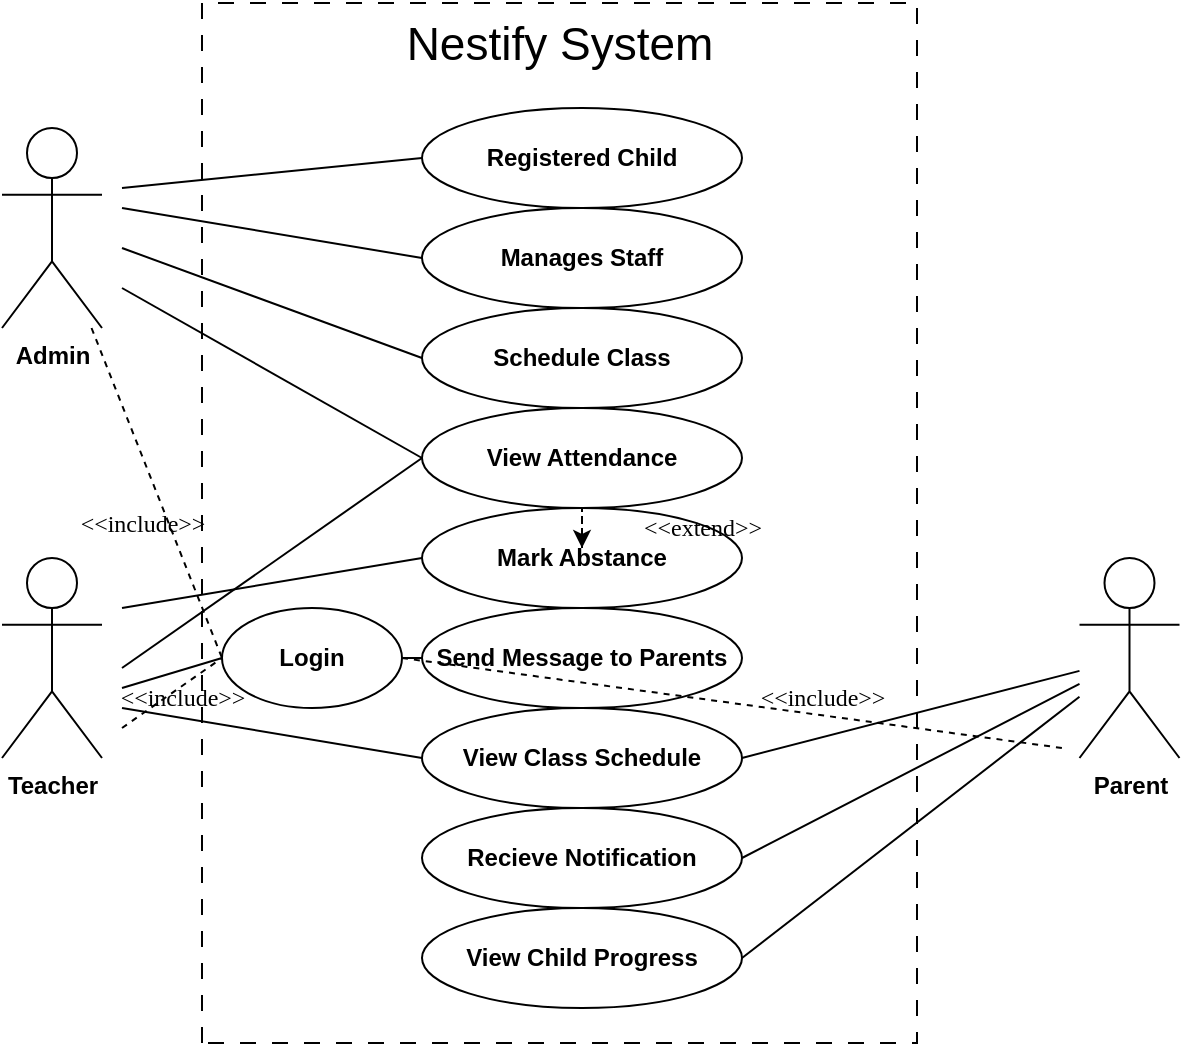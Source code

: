 <mxfile version="26.2.9">
  <diagram name="Page-1" id="spOjE8MBwkrbyol7F5Pa">
    <mxGraphModel dx="874" dy="431" grid="1" gridSize="10" guides="1" tooltips="1" connect="1" arrows="1" fold="1" page="1" pageScale="1" pageWidth="850" pageHeight="1100" math="0" shadow="0">
      <root>
        <mxCell id="0" />
        <mxCell id="1" parent="0" />
        <mxCell id="zN3CaASvhYBK0nwoac8H-1" value="Nestify System&lt;div&gt;&lt;br&gt;&lt;/div&gt;" style="rounded=0;whiteSpace=wrap;html=1;rotation=90;strokeColor=default;dashed=1;direction=west;horizontal=0;verticalAlign=top;fontSize=23;dashPattern=8 8;" vertex="1" parent="1">
          <mxGeometry x="138.75" y="118.75" width="520" height="357.5" as="geometry" />
        </mxCell>
        <mxCell id="zN3CaASvhYBK0nwoac8H-2" value="&lt;b&gt;Admin&lt;/b&gt;" style="shape=umlActor;verticalLabelPosition=bottom;verticalAlign=top;html=1;outlineConnect=0;" vertex="1" parent="1">
          <mxGeometry x="120" y="100" width="50" height="100" as="geometry" />
        </mxCell>
        <mxCell id="zN3CaASvhYBK0nwoac8H-3" value="&lt;b&gt;Teacher&lt;/b&gt;" style="shape=umlActor;verticalLabelPosition=bottom;verticalAlign=top;html=1;outlineConnect=0;" vertex="1" parent="1">
          <mxGeometry x="120" y="315" width="50" height="100" as="geometry" />
        </mxCell>
        <mxCell id="zN3CaASvhYBK0nwoac8H-6" value="&lt;b&gt;Parent&lt;/b&gt;" style="shape=umlActor;verticalLabelPosition=bottom;verticalAlign=top;html=1;outlineConnect=0;" vertex="1" parent="1">
          <mxGeometry x="658.75" y="315" width="50" height="100" as="geometry" />
        </mxCell>
        <mxCell id="zN3CaASvhYBK0nwoac8H-7" value="&lt;b&gt;Registered Child&lt;/b&gt;" style="ellipse;whiteSpace=wrap;html=1;" vertex="1" parent="1">
          <mxGeometry x="330" y="90" width="160" height="50" as="geometry" />
        </mxCell>
        <mxCell id="zN3CaASvhYBK0nwoac8H-8" value="&lt;b&gt;Manages Staff&lt;/b&gt;" style="ellipse;whiteSpace=wrap;html=1;" vertex="1" parent="1">
          <mxGeometry x="330" y="140" width="160" height="50" as="geometry" />
        </mxCell>
        <mxCell id="zN3CaASvhYBK0nwoac8H-9" value="&lt;b&gt;Schedule Class&lt;/b&gt;" style="ellipse;whiteSpace=wrap;html=1;" vertex="1" parent="1">
          <mxGeometry x="330" y="190" width="160" height="50" as="geometry" />
        </mxCell>
        <mxCell id="zN3CaASvhYBK0nwoac8H-10" value="&lt;b&gt;View Attendance&lt;/b&gt;" style="ellipse;whiteSpace=wrap;html=1;" vertex="1" parent="1">
          <mxGeometry x="330" y="240" width="160" height="50" as="geometry" />
        </mxCell>
        <mxCell id="zN3CaASvhYBK0nwoac8H-11" value="&lt;b&gt;Mark Abstance&lt;/b&gt;" style="ellipse;whiteSpace=wrap;html=1;" vertex="1" parent="1">
          <mxGeometry x="330" y="290" width="160" height="50" as="geometry" />
        </mxCell>
        <mxCell id="zN3CaASvhYBK0nwoac8H-12" value="&lt;b&gt;Send Message to Parents&lt;/b&gt;" style="ellipse;whiteSpace=wrap;html=1;" vertex="1" parent="1">
          <mxGeometry x="330" y="340" width="160" height="50" as="geometry" />
        </mxCell>
        <mxCell id="zN3CaASvhYBK0nwoac8H-13" value="&lt;b&gt;View Class Schedule&lt;/b&gt;" style="ellipse;whiteSpace=wrap;html=1;" vertex="1" parent="1">
          <mxGeometry x="330" y="390" width="160" height="50" as="geometry" />
        </mxCell>
        <mxCell id="zN3CaASvhYBK0nwoac8H-14" value="&lt;b&gt;Recieve Notification&lt;/b&gt;" style="ellipse;whiteSpace=wrap;html=1;" vertex="1" parent="1">
          <mxGeometry x="330" y="440" width="160" height="50" as="geometry" />
        </mxCell>
        <mxCell id="zN3CaASvhYBK0nwoac8H-15" value="&lt;b&gt;View Child Progress&lt;/b&gt;" style="ellipse;whiteSpace=wrap;html=1;" vertex="1" parent="1">
          <mxGeometry x="330" y="490" width="160" height="50" as="geometry" />
        </mxCell>
        <mxCell id="zN3CaASvhYBK0nwoac8H-16" value="&lt;b&gt;Login&lt;/b&gt;" style="ellipse;whiteSpace=wrap;html=1;" vertex="1" parent="1">
          <mxGeometry x="230" y="340" width="90" height="50" as="geometry" />
        </mxCell>
        <mxCell id="zN3CaASvhYBK0nwoac8H-20" value="" style="endArrow=none;html=1;rounded=0;entryX=0;entryY=0.5;entryDx=0;entryDy=0;" edge="1" parent="1" target="zN3CaASvhYBK0nwoac8H-7">
          <mxGeometry width="50" height="50" relative="1" as="geometry">
            <mxPoint x="180" y="130" as="sourcePoint" />
            <mxPoint x="450" y="230" as="targetPoint" />
          </mxGeometry>
        </mxCell>
        <mxCell id="zN3CaASvhYBK0nwoac8H-21" value="" style="endArrow=none;html=1;rounded=0;entryX=0;entryY=0.5;entryDx=0;entryDy=0;" edge="1" parent="1" target="zN3CaASvhYBK0nwoac8H-8">
          <mxGeometry width="50" height="50" relative="1" as="geometry">
            <mxPoint x="180" y="140" as="sourcePoint" />
            <mxPoint x="450" y="230" as="targetPoint" />
          </mxGeometry>
        </mxCell>
        <mxCell id="zN3CaASvhYBK0nwoac8H-22" value="" style="endArrow=none;html=1;rounded=0;entryX=0;entryY=0.5;entryDx=0;entryDy=0;" edge="1" parent="1" target="zN3CaASvhYBK0nwoac8H-9">
          <mxGeometry width="50" height="50" relative="1" as="geometry">
            <mxPoint x="180" y="160" as="sourcePoint" />
            <mxPoint x="450" y="230" as="targetPoint" />
          </mxGeometry>
        </mxCell>
        <mxCell id="zN3CaASvhYBK0nwoac8H-23" value="" style="endArrow=none;html=1;rounded=0;entryX=0;entryY=0.5;entryDx=0;entryDy=0;" edge="1" parent="1" target="zN3CaASvhYBK0nwoac8H-10">
          <mxGeometry width="50" height="50" relative="1" as="geometry">
            <mxPoint x="180" y="180" as="sourcePoint" />
            <mxPoint x="450" y="230" as="targetPoint" />
          </mxGeometry>
        </mxCell>
        <mxCell id="zN3CaASvhYBK0nwoac8H-24" value="" style="endArrow=none;html=1;rounded=0;entryX=0;entryY=0.5;entryDx=0;entryDy=0;" edge="1" parent="1" target="zN3CaASvhYBK0nwoac8H-11">
          <mxGeometry width="50" height="50" relative="1" as="geometry">
            <mxPoint x="180" y="340" as="sourcePoint" />
            <mxPoint x="450" y="230" as="targetPoint" />
          </mxGeometry>
        </mxCell>
        <mxCell id="zN3CaASvhYBK0nwoac8H-25" value="" style="endArrow=none;html=1;rounded=0;entryX=0;entryY=0.5;entryDx=0;entryDy=0;" edge="1" parent="1" target="zN3CaASvhYBK0nwoac8H-10">
          <mxGeometry width="50" height="50" relative="1" as="geometry">
            <mxPoint x="180" y="370" as="sourcePoint" />
            <mxPoint x="450" y="230" as="targetPoint" />
          </mxGeometry>
        </mxCell>
        <mxCell id="zN3CaASvhYBK0nwoac8H-26" value="" style="endArrow=none;html=1;rounded=0;entryX=0;entryY=0.5;entryDx=0;entryDy=0;" edge="1" parent="1" target="zN3CaASvhYBK0nwoac8H-16">
          <mxGeometry width="50" height="50" relative="1" as="geometry">
            <mxPoint x="180" y="380" as="sourcePoint" />
            <mxPoint x="450" y="230" as="targetPoint" />
          </mxGeometry>
        </mxCell>
        <mxCell id="zN3CaASvhYBK0nwoac8H-27" value="" style="endArrow=none;html=1;rounded=0;exitX=1;exitY=0.5;exitDx=0;exitDy=0;entryX=0;entryY=0.5;entryDx=0;entryDy=0;" edge="1" parent="1" source="zN3CaASvhYBK0nwoac8H-16" target="zN3CaASvhYBK0nwoac8H-12">
          <mxGeometry width="50" height="50" relative="1" as="geometry">
            <mxPoint x="400" y="280" as="sourcePoint" />
            <mxPoint x="450" y="230" as="targetPoint" />
          </mxGeometry>
        </mxCell>
        <mxCell id="zN3CaASvhYBK0nwoac8H-28" value="" style="endArrow=none;html=1;rounded=0;entryX=0;entryY=0.5;entryDx=0;entryDy=0;" edge="1" parent="1" target="zN3CaASvhYBK0nwoac8H-13">
          <mxGeometry width="50" height="50" relative="1" as="geometry">
            <mxPoint x="180" y="390" as="sourcePoint" />
            <mxPoint x="450" y="350" as="targetPoint" />
          </mxGeometry>
        </mxCell>
        <mxCell id="zN3CaASvhYBK0nwoac8H-29" value="" style="endArrow=none;html=1;rounded=0;exitX=1;exitY=0.5;exitDx=0;exitDy=0;" edge="1" parent="1" source="zN3CaASvhYBK0nwoac8H-13" target="zN3CaASvhYBK0nwoac8H-6">
          <mxGeometry width="50" height="50" relative="1" as="geometry">
            <mxPoint x="400" y="400" as="sourcePoint" />
            <mxPoint x="450" y="350" as="targetPoint" />
          </mxGeometry>
        </mxCell>
        <mxCell id="zN3CaASvhYBK0nwoac8H-30" value="" style="endArrow=none;html=1;rounded=0;entryX=1;entryY=0.5;entryDx=0;entryDy=0;" edge="1" parent="1" source="zN3CaASvhYBK0nwoac8H-6" target="zN3CaASvhYBK0nwoac8H-14">
          <mxGeometry width="50" height="50" relative="1" as="geometry">
            <mxPoint x="660" y="370" as="sourcePoint" />
            <mxPoint x="450" y="350" as="targetPoint" />
          </mxGeometry>
        </mxCell>
        <mxCell id="zN3CaASvhYBK0nwoac8H-31" value="" style="endArrow=none;html=1;rounded=0;exitX=1;exitY=0.5;exitDx=0;exitDy=0;" edge="1" parent="1" source="zN3CaASvhYBK0nwoac8H-15" target="zN3CaASvhYBK0nwoac8H-6">
          <mxGeometry width="50" height="50" relative="1" as="geometry">
            <mxPoint x="400" y="400" as="sourcePoint" />
            <mxPoint x="450" y="350" as="targetPoint" />
          </mxGeometry>
        </mxCell>
        <mxCell id="zN3CaASvhYBK0nwoac8H-32" value="" style="endArrow=none;dashed=1;html=1;rounded=0;entryX=0;entryY=0.5;entryDx=0;entryDy=0;" edge="1" parent="1" source="zN3CaASvhYBK0nwoac8H-2" target="zN3CaASvhYBK0nwoac8H-16">
          <mxGeometry width="50" height="50" relative="1" as="geometry">
            <mxPoint x="400" y="400" as="sourcePoint" />
            <mxPoint x="450" y="350" as="targetPoint" />
          </mxGeometry>
        </mxCell>
        <mxCell id="zN3CaASvhYBK0nwoac8H-33" value="" style="endArrow=none;dashed=1;html=1;rounded=0;entryX=0;entryY=0.5;entryDx=0;entryDy=0;" edge="1" parent="1" target="zN3CaASvhYBK0nwoac8H-16">
          <mxGeometry width="50" height="50" relative="1" as="geometry">
            <mxPoint x="180" y="400" as="sourcePoint" />
            <mxPoint x="450" y="350" as="targetPoint" />
          </mxGeometry>
        </mxCell>
        <mxCell id="zN3CaASvhYBK0nwoac8H-34" value="" style="endArrow=none;dashed=1;html=1;rounded=0;exitX=1;exitY=0.5;exitDx=0;exitDy=0;" edge="1" parent="1" source="zN3CaASvhYBK0nwoac8H-16">
          <mxGeometry width="50" height="50" relative="1" as="geometry">
            <mxPoint x="400" y="400" as="sourcePoint" />
            <mxPoint x="650" y="410" as="targetPoint" />
          </mxGeometry>
        </mxCell>
        <mxCell id="zN3CaASvhYBK0nwoac8H-35" value="&lt;font face=&quot;Comic Sans MS&quot;&gt;&amp;lt;&amp;lt;include&amp;gt;&amp;gt;&lt;/font&gt;" style="text;html=1;align=center;verticalAlign=middle;resizable=0;points=[];autosize=1;strokeColor=none;fillColor=none;" vertex="1" parent="1">
          <mxGeometry x="170" y="370" width="80" height="30" as="geometry" />
        </mxCell>
        <mxCell id="zN3CaASvhYBK0nwoac8H-39" value="&lt;font face=&quot;Comic Sans MS&quot;&gt;&amp;lt;&amp;lt;include&amp;gt;&amp;gt;&lt;/font&gt;" style="text;html=1;align=center;verticalAlign=middle;resizable=0;points=[];autosize=1;strokeColor=none;fillColor=none;" vertex="1" parent="1">
          <mxGeometry x="150" y="282.5" width="80" height="30" as="geometry" />
        </mxCell>
        <mxCell id="zN3CaASvhYBK0nwoac8H-40" value="&lt;font face=&quot;Comic Sans MS&quot;&gt;&amp;lt;&amp;lt;include&amp;gt;&amp;gt;&lt;/font&gt;" style="text;html=1;align=center;verticalAlign=middle;resizable=0;points=[];autosize=1;strokeColor=none;fillColor=none;" vertex="1" parent="1">
          <mxGeometry x="490" y="370" width="80" height="30" as="geometry" />
        </mxCell>
        <mxCell id="zN3CaASvhYBK0nwoac8H-41" value="&lt;font face=&quot;Comic Sans MS&quot;&gt;&amp;lt;&amp;lt;extend&amp;gt;&amp;gt;&lt;/font&gt;" style="text;html=1;align=center;verticalAlign=middle;resizable=0;points=[];autosize=1;strokeColor=none;fillColor=none;" vertex="1" parent="1">
          <mxGeometry x="430" y="285" width="80" height="30" as="geometry" />
        </mxCell>
        <mxCell id="zN3CaASvhYBK0nwoac8H-47" value="" style="html=1;labelBackgroundColor=#ffffff;startArrow=none;startFill=0;startSize=6;endArrow=classic;endFill=1;endSize=6;jettySize=auto;orthogonalLoop=1;strokeWidth=1;dashed=1;fontSize=14;rounded=0;" edge="1" parent="1">
          <mxGeometry width="60" height="60" relative="1" as="geometry">
            <mxPoint x="410" y="310" as="sourcePoint" />
            <mxPoint x="410" y="310" as="targetPoint" />
            <Array as="points">
              <mxPoint x="410" y="290" />
            </Array>
          </mxGeometry>
        </mxCell>
      </root>
    </mxGraphModel>
  </diagram>
</mxfile>
